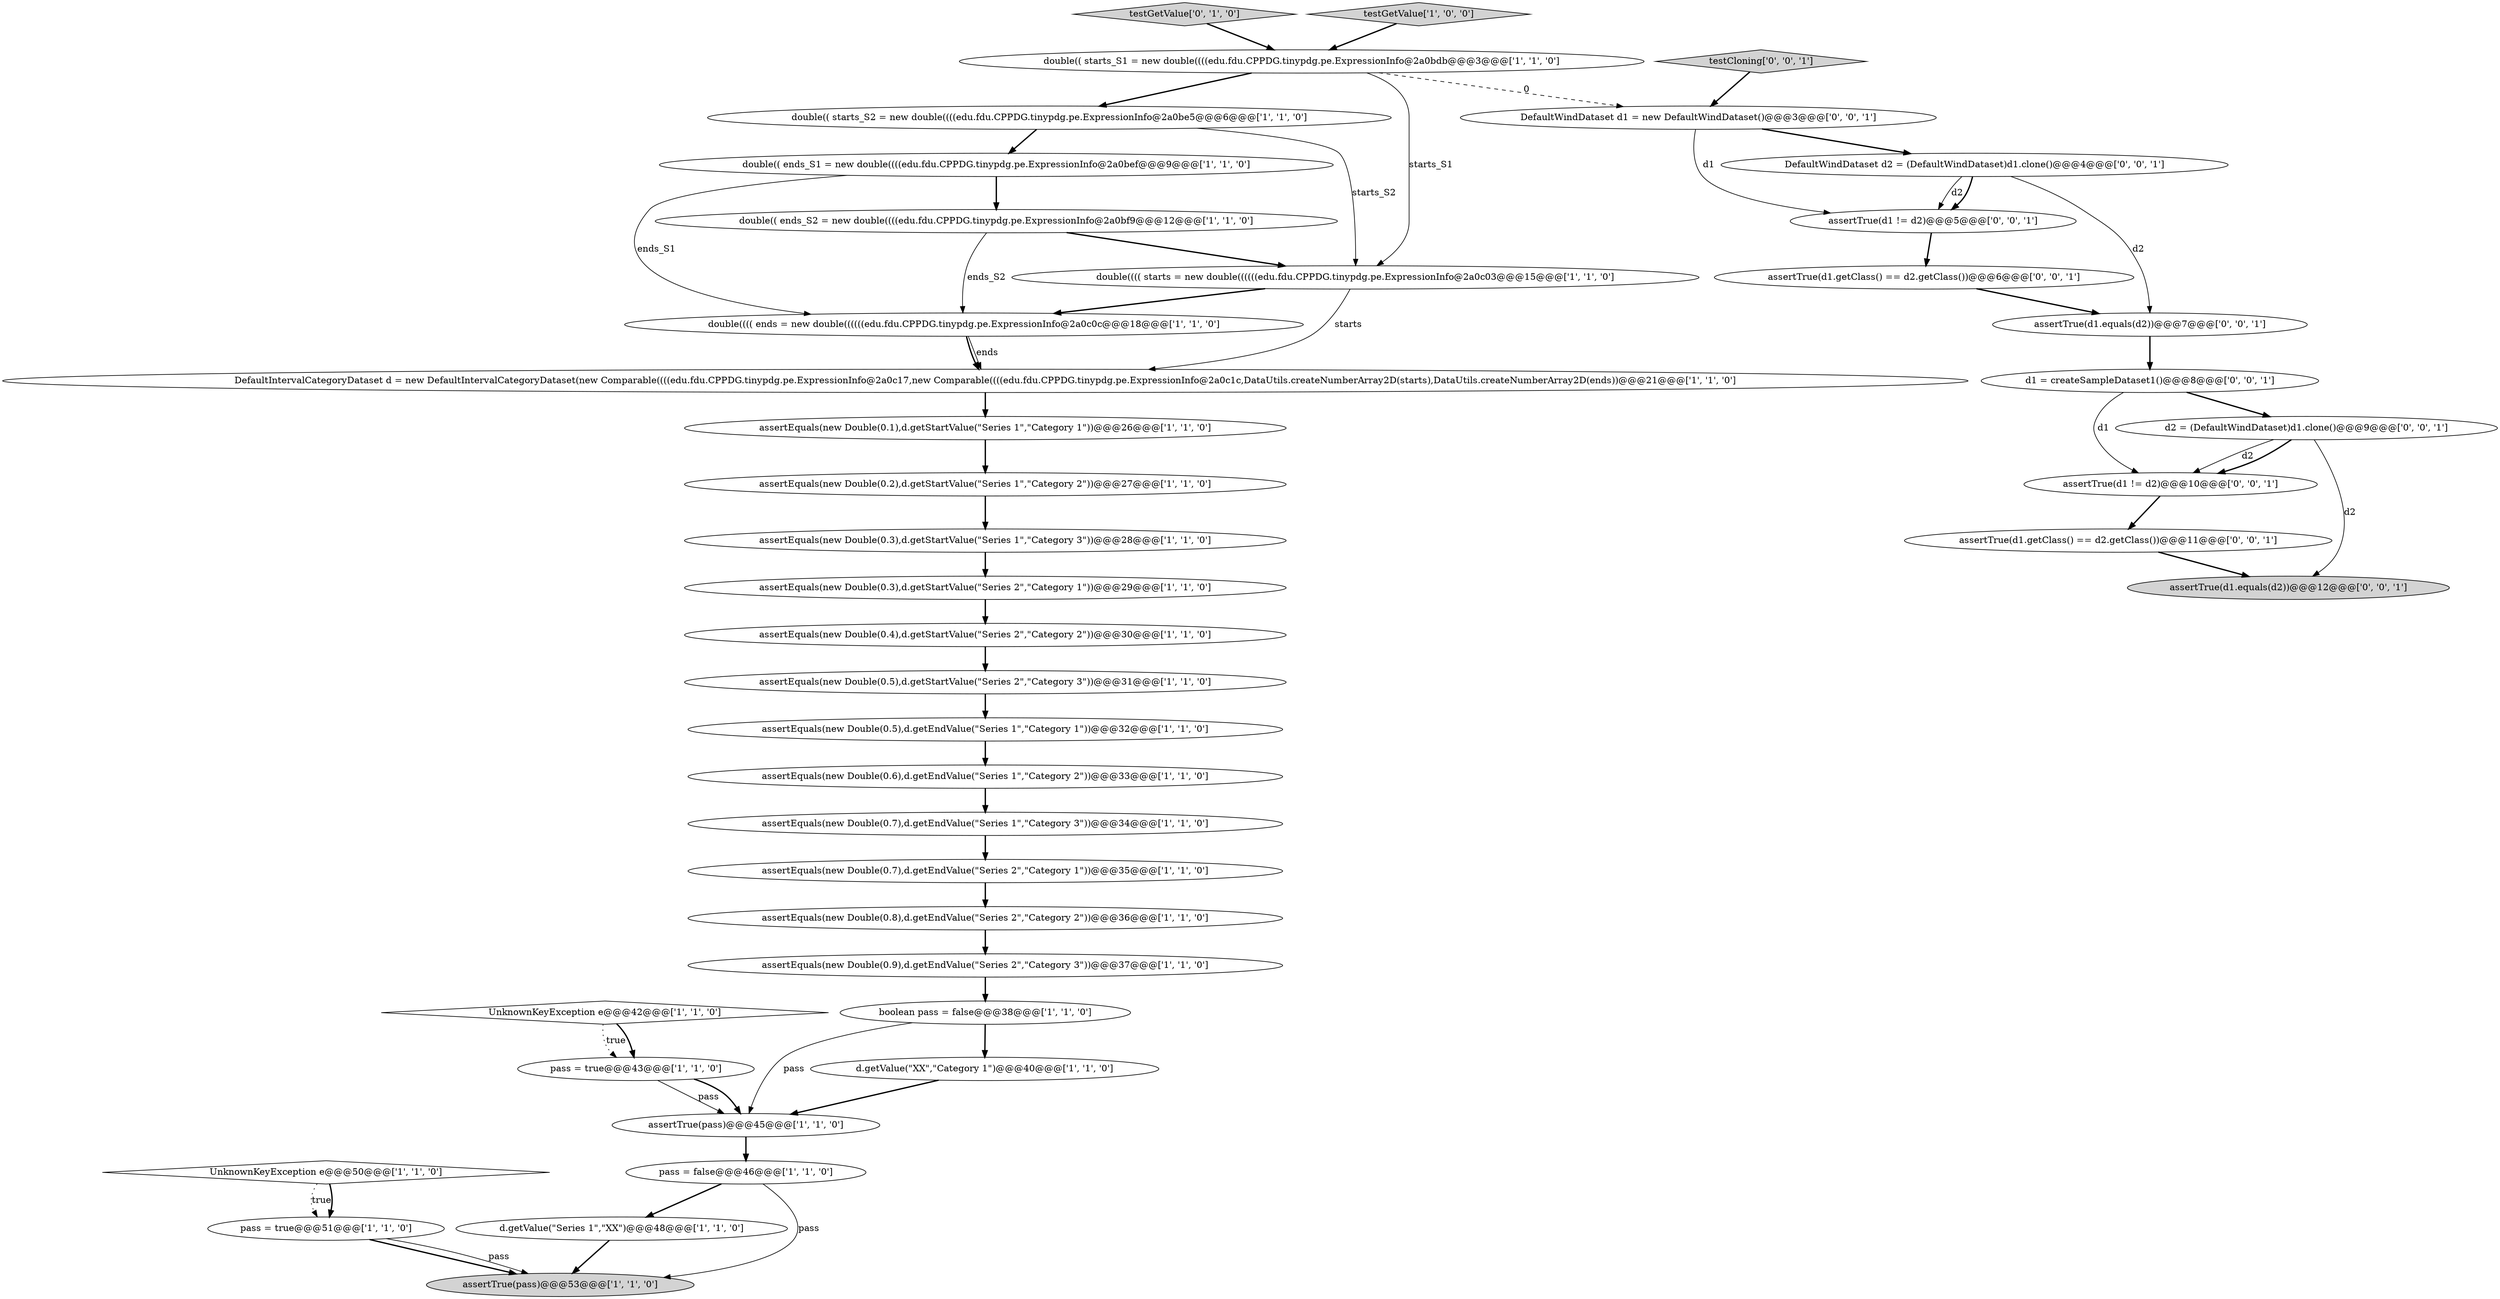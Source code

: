 digraph {
11 [style = filled, label = "double(( starts_S2 = new double((((edu.fdu.CPPDG.tinypdg.pe.ExpressionInfo@2a0be5@@@6@@@['1', '1', '0']", fillcolor = white, shape = ellipse image = "AAA0AAABBB1BBB"];
18 [style = filled, label = "DefaultIntervalCategoryDataset d = new DefaultIntervalCategoryDataset(new Comparable((((edu.fdu.CPPDG.tinypdg.pe.ExpressionInfo@2a0c17,new Comparable((((edu.fdu.CPPDG.tinypdg.pe.ExpressionInfo@2a0c1c,DataUtils.createNumberArray2D(starts),DataUtils.createNumberArray2D(ends))@@@21@@@['1', '1', '0']", fillcolor = white, shape = ellipse image = "AAA0AAABBB1BBB"];
16 [style = filled, label = "assertEquals(new Double(0.4),d.getStartValue(\"Series 2\",\"Category 2\"))@@@30@@@['1', '1', '0']", fillcolor = white, shape = ellipse image = "AAA0AAABBB1BBB"];
17 [style = filled, label = "double(( ends_S1 = new double((((edu.fdu.CPPDG.tinypdg.pe.ExpressionInfo@2a0bef@@@9@@@['1', '1', '0']", fillcolor = white, shape = ellipse image = "AAA0AAABBB1BBB"];
7 [style = filled, label = "assertEquals(new Double(0.1),d.getStartValue(\"Series 1\",\"Category 1\"))@@@26@@@['1', '1', '0']", fillcolor = white, shape = ellipse image = "AAA0AAABBB1BBB"];
39 [style = filled, label = "assertTrue(d1.equals(d2))@@@12@@@['0', '0', '1']", fillcolor = lightgray, shape = ellipse image = "AAA0AAABBB3BBB"];
41 [style = filled, label = "DefaultWindDataset d2 = (DefaultWindDataset)d1.clone()@@@4@@@['0', '0', '1']", fillcolor = white, shape = ellipse image = "AAA0AAABBB3BBB"];
22 [style = filled, label = "UnknownKeyException e@@@50@@@['1', '1', '0']", fillcolor = white, shape = diamond image = "AAA0AAABBB1BBB"];
25 [style = filled, label = "assertEquals(new Double(0.5),d.getStartValue(\"Series 2\",\"Category 3\"))@@@31@@@['1', '1', '0']", fillcolor = white, shape = ellipse image = "AAA0AAABBB1BBB"];
14 [style = filled, label = "assertEquals(new Double(0.2),d.getStartValue(\"Series 1\",\"Category 2\"))@@@27@@@['1', '1', '0']", fillcolor = white, shape = ellipse image = "AAA0AAABBB1BBB"];
26 [style = filled, label = "assertTrue(pass)@@@45@@@['1', '1', '0']", fillcolor = white, shape = ellipse image = "AAA0AAABBB1BBB"];
30 [style = filled, label = "testGetValue['0', '1', '0']", fillcolor = lightgray, shape = diamond image = "AAA0AAABBB2BBB"];
6 [style = filled, label = "assertEquals(new Double(0.8),d.getEndValue(\"Series 2\",\"Category 2\"))@@@36@@@['1', '1', '0']", fillcolor = white, shape = ellipse image = "AAA0AAABBB1BBB"];
32 [style = filled, label = "d1 = createSampleDataset1()@@@8@@@['0', '0', '1']", fillcolor = white, shape = ellipse image = "AAA0AAABBB3BBB"];
40 [style = filled, label = "assertTrue(d1.getClass() == d2.getClass())@@@11@@@['0', '0', '1']", fillcolor = white, shape = ellipse image = "AAA0AAABBB3BBB"];
27 [style = filled, label = "d.getValue(\"Series 1\",\"XX\")@@@48@@@['1', '1', '0']", fillcolor = white, shape = ellipse image = "AAA0AAABBB1BBB"];
35 [style = filled, label = "assertTrue(d1 != d2)@@@10@@@['0', '0', '1']", fillcolor = white, shape = ellipse image = "AAA0AAABBB3BBB"];
29 [style = filled, label = "double(( starts_S1 = new double((((edu.fdu.CPPDG.tinypdg.pe.ExpressionInfo@2a0bdb@@@3@@@['1', '1', '0']", fillcolor = white, shape = ellipse image = "AAA0AAABBB1BBB"];
15 [style = filled, label = "assertEquals(new Double(0.5),d.getEndValue(\"Series 1\",\"Category 1\"))@@@32@@@['1', '1', '0']", fillcolor = white, shape = ellipse image = "AAA0AAABBB1BBB"];
2 [style = filled, label = "assertEquals(new Double(0.9),d.getEndValue(\"Series 2\",\"Category 3\"))@@@37@@@['1', '1', '0']", fillcolor = white, shape = ellipse image = "AAA0AAABBB1BBB"];
23 [style = filled, label = "UnknownKeyException e@@@42@@@['1', '1', '0']", fillcolor = white, shape = diamond image = "AAA0AAABBB1BBB"];
8 [style = filled, label = "double(((( starts = new double((((((edu.fdu.CPPDG.tinypdg.pe.ExpressionInfo@2a0c03@@@15@@@['1', '1', '0']", fillcolor = white, shape = ellipse image = "AAA0AAABBB1BBB"];
28 [style = filled, label = "assertEquals(new Double(0.6),d.getEndValue(\"Series 1\",\"Category 2\"))@@@33@@@['1', '1', '0']", fillcolor = white, shape = ellipse image = "AAA0AAABBB1BBB"];
1 [style = filled, label = "d.getValue(\"XX\",\"Category 1\")@@@40@@@['1', '1', '0']", fillcolor = white, shape = ellipse image = "AAA0AAABBB1BBB"];
24 [style = filled, label = "assertEquals(new Double(0.3),d.getStartValue(\"Series 1\",\"Category 3\"))@@@28@@@['1', '1', '0']", fillcolor = white, shape = ellipse image = "AAA0AAABBB1BBB"];
31 [style = filled, label = "assertTrue(d1.equals(d2))@@@7@@@['0', '0', '1']", fillcolor = white, shape = ellipse image = "AAA0AAABBB3BBB"];
34 [style = filled, label = "assertTrue(d1 != d2)@@@5@@@['0', '0', '1']", fillcolor = white, shape = ellipse image = "AAA0AAABBB3BBB"];
9 [style = filled, label = "pass = true@@@51@@@['1', '1', '0']", fillcolor = white, shape = ellipse image = "AAA0AAABBB1BBB"];
38 [style = filled, label = "d2 = (DefaultWindDataset)d1.clone()@@@9@@@['0', '0', '1']", fillcolor = white, shape = ellipse image = "AAA0AAABBB3BBB"];
20 [style = filled, label = "pass = true@@@43@@@['1', '1', '0']", fillcolor = white, shape = ellipse image = "AAA0AAABBB1BBB"];
10 [style = filled, label = "pass = false@@@46@@@['1', '1', '0']", fillcolor = white, shape = ellipse image = "AAA0AAABBB1BBB"];
19 [style = filled, label = "assertTrue(pass)@@@53@@@['1', '1', '0']", fillcolor = lightgray, shape = ellipse image = "AAA0AAABBB1BBB"];
37 [style = filled, label = "testCloning['0', '0', '1']", fillcolor = lightgray, shape = diamond image = "AAA0AAABBB3BBB"];
12 [style = filled, label = "assertEquals(new Double(0.7),d.getEndValue(\"Series 1\",\"Category 3\"))@@@34@@@['1', '1', '0']", fillcolor = white, shape = ellipse image = "AAA0AAABBB1BBB"];
13 [style = filled, label = "double(((( ends = new double((((((edu.fdu.CPPDG.tinypdg.pe.ExpressionInfo@2a0c0c@@@18@@@['1', '1', '0']", fillcolor = white, shape = ellipse image = "AAA0AAABBB1BBB"];
4 [style = filled, label = "assertEquals(new Double(0.3),d.getStartValue(\"Series 2\",\"Category 1\"))@@@29@@@['1', '1', '0']", fillcolor = white, shape = ellipse image = "AAA0AAABBB1BBB"];
5 [style = filled, label = "assertEquals(new Double(0.7),d.getEndValue(\"Series 2\",\"Category 1\"))@@@35@@@['1', '1', '0']", fillcolor = white, shape = ellipse image = "AAA0AAABBB1BBB"];
3 [style = filled, label = "double(( ends_S2 = new double((((edu.fdu.CPPDG.tinypdg.pe.ExpressionInfo@2a0bf9@@@12@@@['1', '1', '0']", fillcolor = white, shape = ellipse image = "AAA0AAABBB1BBB"];
21 [style = filled, label = "boolean pass = false@@@38@@@['1', '1', '0']", fillcolor = white, shape = ellipse image = "AAA0AAABBB1BBB"];
36 [style = filled, label = "DefaultWindDataset d1 = new DefaultWindDataset()@@@3@@@['0', '0', '1']", fillcolor = white, shape = ellipse image = "AAA0AAABBB3BBB"];
33 [style = filled, label = "assertTrue(d1.getClass() == d2.getClass())@@@6@@@['0', '0', '1']", fillcolor = white, shape = ellipse image = "AAA0AAABBB3BBB"];
0 [style = filled, label = "testGetValue['1', '0', '0']", fillcolor = lightgray, shape = diamond image = "AAA0AAABBB1BBB"];
9->19 [style = bold, label=""];
35->40 [style = bold, label=""];
32->38 [style = bold, label=""];
10->19 [style = solid, label="pass"];
29->8 [style = solid, label="starts_S1"];
33->31 [style = bold, label=""];
28->12 [style = bold, label=""];
4->16 [style = bold, label=""];
16->25 [style = bold, label=""];
23->20 [style = dotted, label="true"];
0->29 [style = bold, label=""];
24->4 [style = bold, label=""];
22->9 [style = dotted, label="true"];
29->36 [style = dashed, label="0"];
10->27 [style = bold, label=""];
34->33 [style = bold, label=""];
14->24 [style = bold, label=""];
26->10 [style = bold, label=""];
17->3 [style = bold, label=""];
11->17 [style = bold, label=""];
11->8 [style = solid, label="starts_S2"];
3->13 [style = solid, label="ends_S2"];
22->9 [style = bold, label=""];
41->34 [style = solid, label="d2"];
31->32 [style = bold, label=""];
13->18 [style = bold, label=""];
6->2 [style = bold, label=""];
2->21 [style = bold, label=""];
13->18 [style = solid, label="ends"];
7->14 [style = bold, label=""];
36->41 [style = bold, label=""];
15->28 [style = bold, label=""];
36->34 [style = solid, label="d1"];
37->36 [style = bold, label=""];
12->5 [style = bold, label=""];
9->19 [style = solid, label="pass"];
20->26 [style = solid, label="pass"];
41->31 [style = solid, label="d2"];
38->35 [style = solid, label="d2"];
23->20 [style = bold, label=""];
32->35 [style = solid, label="d1"];
38->39 [style = solid, label="d2"];
3->8 [style = bold, label=""];
8->13 [style = bold, label=""];
38->35 [style = bold, label=""];
21->26 [style = solid, label="pass"];
1->26 [style = bold, label=""];
27->19 [style = bold, label=""];
41->34 [style = bold, label=""];
21->1 [style = bold, label=""];
40->39 [style = bold, label=""];
17->13 [style = solid, label="ends_S1"];
20->26 [style = bold, label=""];
25->15 [style = bold, label=""];
8->18 [style = solid, label="starts"];
5->6 [style = bold, label=""];
30->29 [style = bold, label=""];
29->11 [style = bold, label=""];
18->7 [style = bold, label=""];
}
